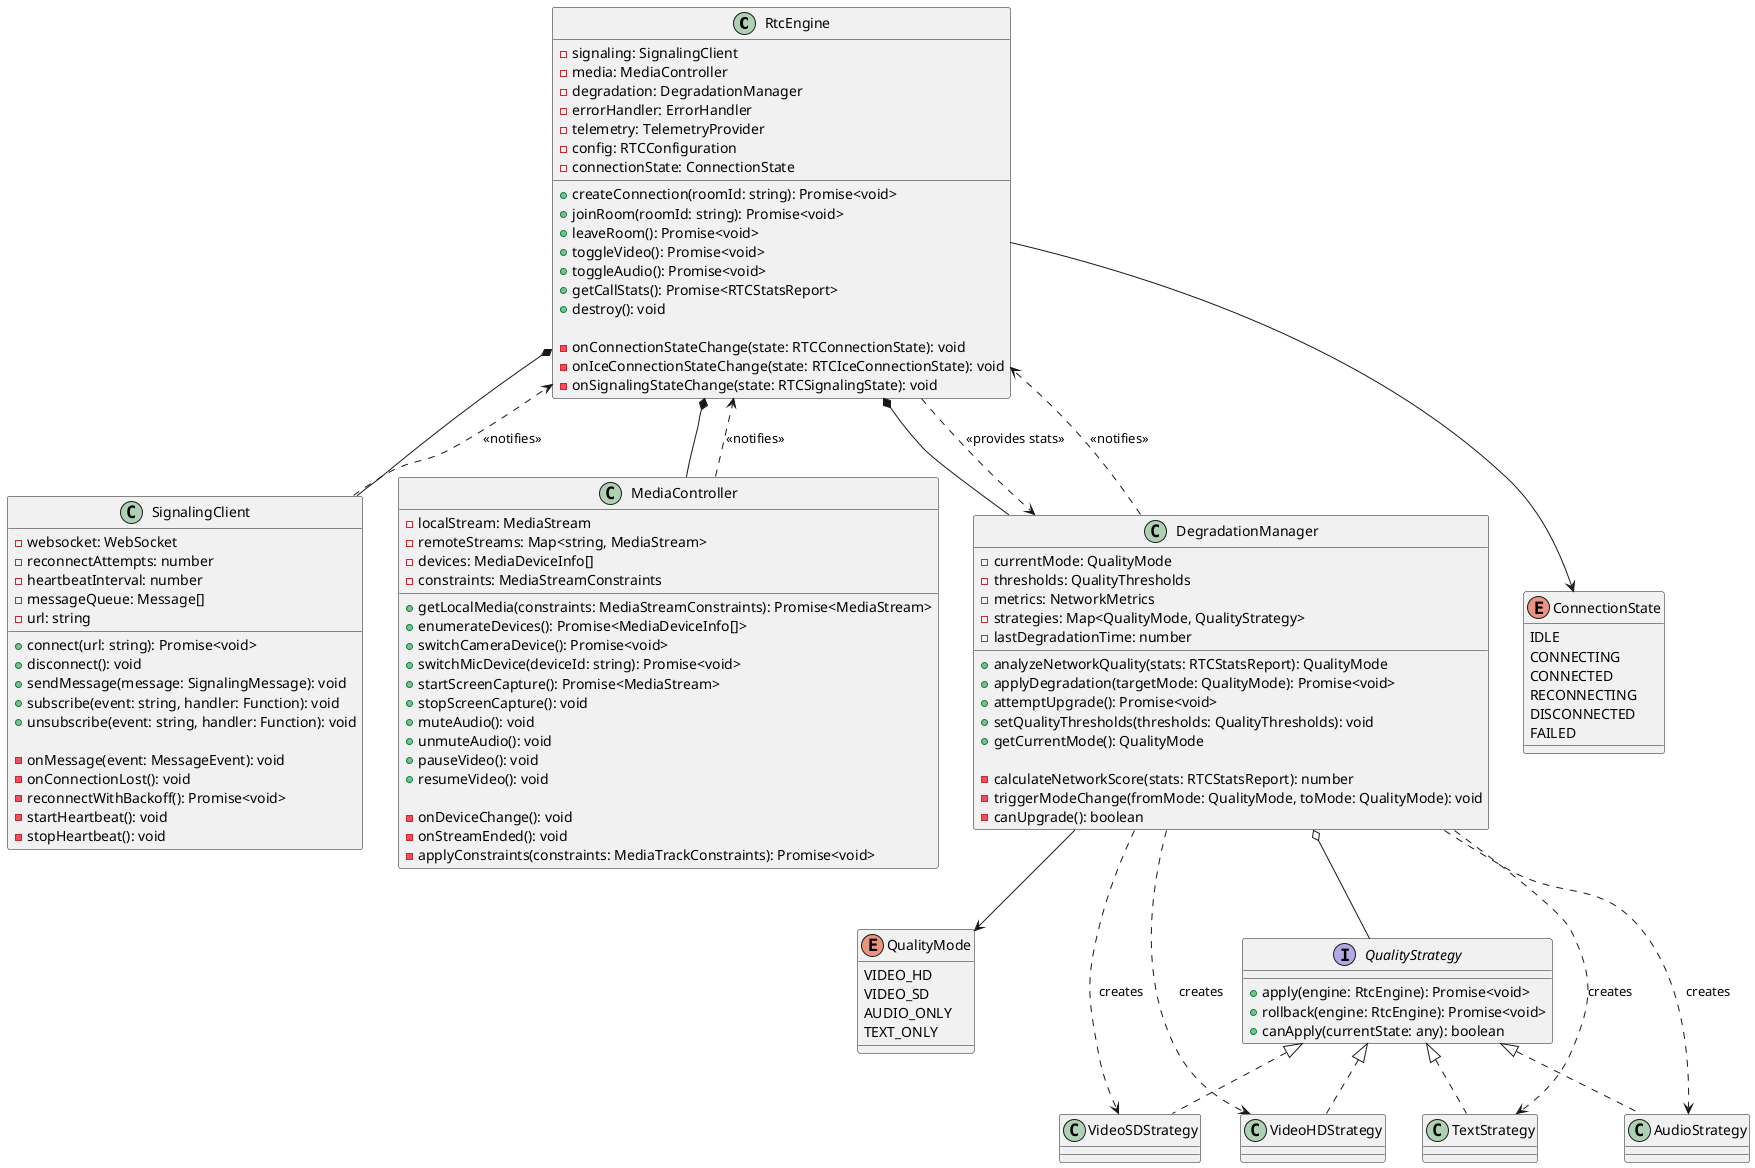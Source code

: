 @startuml core-engine
@startuml core-engine
class RtcEngine {
  -signaling: SignalingClient
  -media: MediaController
  -degradation: DegradationManager
  -errorHandler: ErrorHandler
  -telemetry: TelemetryProvider
  -config: RTCConfiguration
  -connectionState: ConnectionState
  
  +createConnection(roomId: string): Promise<void>
  +joinRoom(roomId: string): Promise<void>
  +leaveRoom(): Promise<void>
  +toggleVideo(): Promise<void>
  +toggleAudio(): Promise<void>
  +getCallStats(): Promise<RTCStatsReport>
  +destroy(): void
  
  -onConnectionStateChange(state: RTCConnectionState): void
  -onIceConnectionStateChange(state: RTCIceConnectionState): void
  -onSignalingStateChange(state: RTCSignalingState): void
}

class SignalingClient {
  -websocket: WebSocket
  -reconnectAttempts: number
  -heartbeatInterval: number
  -messageQueue: Message[]
  -url: string
  
  +connect(url: string): Promise<void>
  +disconnect(): void
  +sendMessage(message: SignalingMessage): void
  +subscribe(event: string, handler: Function): void
  +unsubscribe(event: string, handler: Function): void
  
  -onMessage(event: MessageEvent): void
  -onConnectionLost(): void
  -reconnectWithBackoff(): Promise<void>
  -startHeartbeat(): void
  -stopHeartbeat(): void
}

class MediaController {
  -localStream: MediaStream
  -remoteStreams: Map<string, MediaStream>
  -devices: MediaDeviceInfo[]
  -constraints: MediaStreamConstraints
  
  +getLocalMedia(constraints: MediaStreamConstraints): Promise<MediaStream>
  +enumerateDevices(): Promise<MediaDeviceInfo[]>
  +switchCameraDevice(): Promise<void>
  +switchMicDevice(deviceId: string): Promise<void>
  +startScreenCapture(): Promise<MediaStream>
  +stopScreenCapture(): void
  +muteAudio(): void
  +unmuteAudio(): void
  +pauseVideo(): void
  +resumeVideo(): void
  
  -onDeviceChange(): void
  -onStreamEnded(): void
  -applyConstraints(constraints: MediaTrackConstraints): Promise<void>
}

class DegradationManager {
  -currentMode: QualityMode
  -thresholds: QualityThresholds
  -metrics: NetworkMetrics
  -strategies: Map<QualityMode, QualityStrategy>
  -lastDegradationTime: number
  
  +analyzeNetworkQuality(stats: RTCStatsReport): QualityMode
  +applyDegradation(targetMode: QualityMode): Promise<void>
  +attemptUpgrade(): Promise<void>
  +setQualityThresholds(thresholds: QualityThresholds): void
  +getCurrentMode(): QualityMode
  
  -calculateNetworkScore(stats: RTCStatsReport): number
  -triggerModeChange(fromMode: QualityMode, toMode: QualityMode): void
  -canUpgrade(): boolean
}

enum QualityMode {
  VIDEO_HD
  VIDEO_SD
  AUDIO_ONLY
  TEXT_ONLY
}

enum ConnectionState {
  IDLE
  CONNECTING
  CONNECTED
  RECONNECTING
  DISCONNECTED
  FAILED
}

interface QualityStrategy {
  +apply(engine: RtcEngine): Promise<void>
  +rollback(engine: RtcEngine): Promise<void>
  +canApply(currentState: any): boolean
}

class VideoHDStrategy implements QualityStrategy
class VideoSDStrategy implements QualityStrategy
class AudioStrategy implements QualityStrategy
class TextStrategy implements QualityStrategy

' Composition relationships
RtcEngine *-- SignalingClient
RtcEngine *-- MediaController
RtcEngine *-- DegradationManager
RtcEngine --> ConnectionState

' Strategy pattern
DegradationManager --> QualityMode
DegradationManager o-- QualityStrategy
DegradationManager ..> VideoHDStrategy : creates
DegradationManager ..> VideoSDStrategy : creates
DegradationManager ..> AudioStrategy : creates
DegradationManager ..> TextStrategy : creates

' Event notifications
SignalingClient ..> RtcEngine : <<notifies>>
MediaController ..> RtcEngine : <<notifies>>
DegradationManager ..> RtcEngine : <<notifies>>
RtcEngine ..> DegradationManager : <<provides stats>>
@enduml
